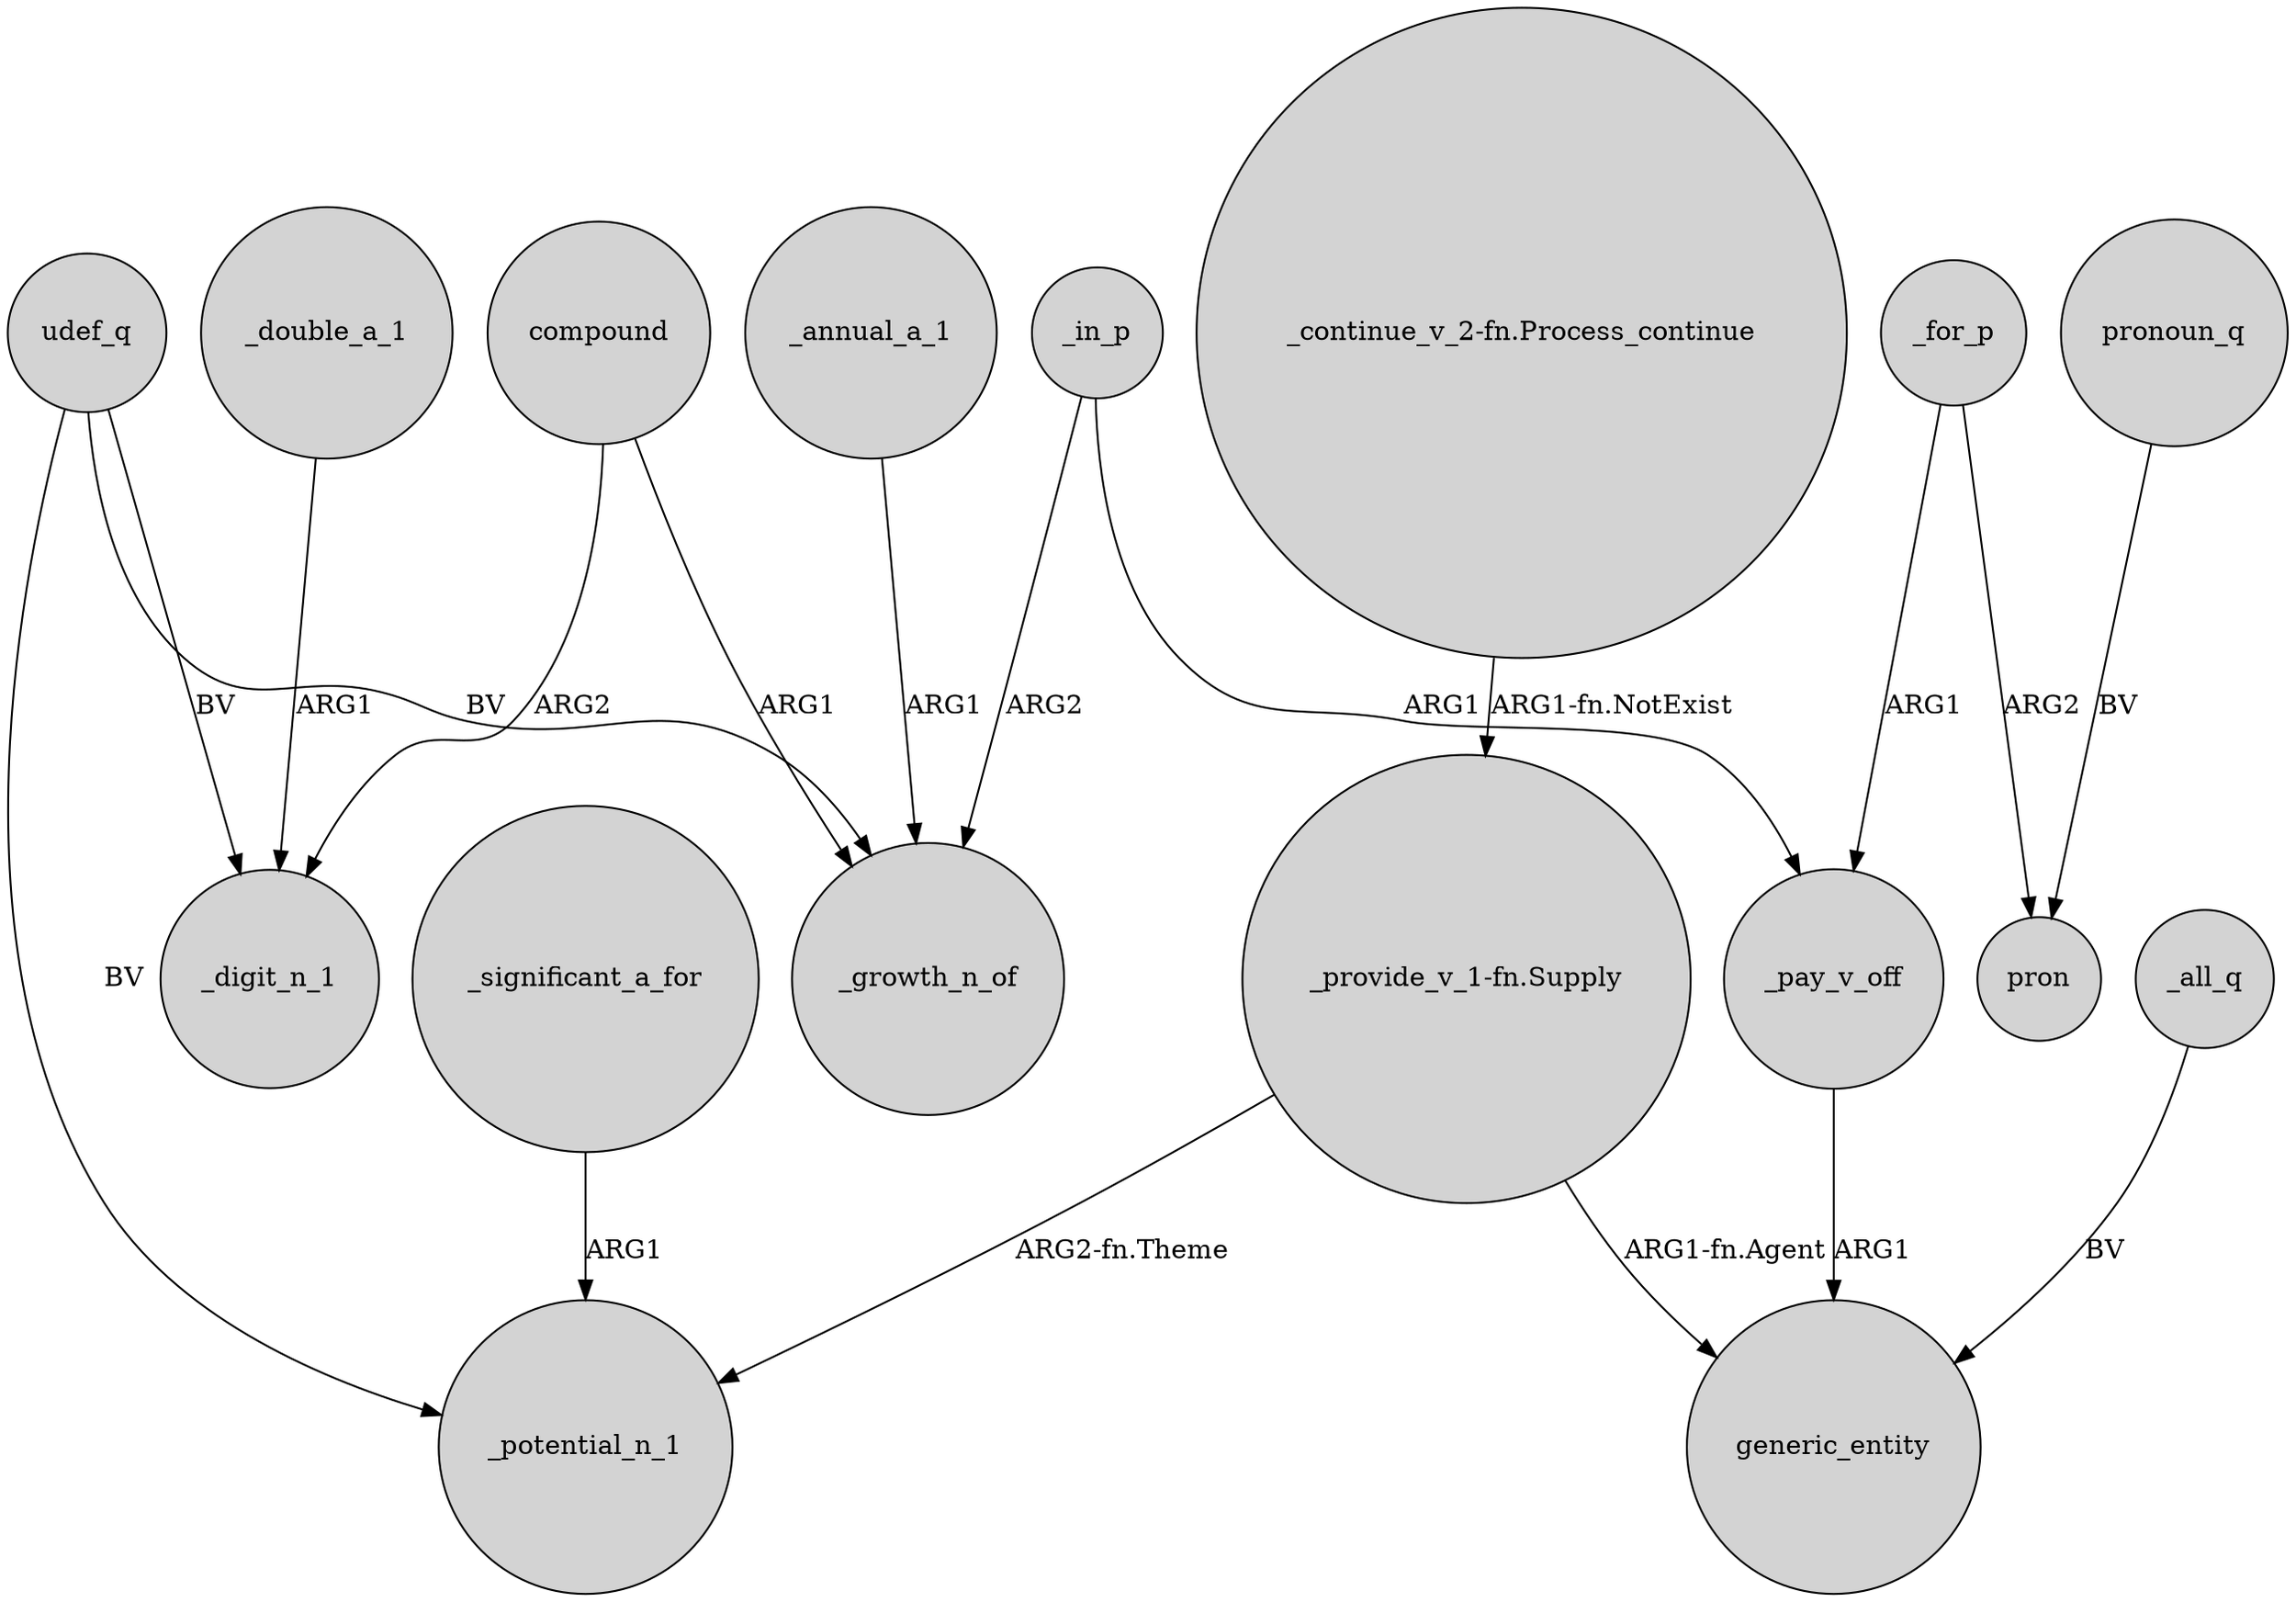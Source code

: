 digraph {
	node [shape=circle style=filled]
	"_provide_v_1-fn.Supply" -> generic_entity [label="ARG1-fn.Agent"]
	_in_p -> _growth_n_of [label=ARG2]
	"_continue_v_2-fn.Process_continue" -> "_provide_v_1-fn.Supply" [label="ARG1-fn.NotExist"]
	"_provide_v_1-fn.Supply" -> _potential_n_1 [label="ARG2-fn.Theme"]
	_significant_a_for -> _potential_n_1 [label=ARG1]
	_for_p -> _pay_v_off [label=ARG1]
	udef_q -> _potential_n_1 [label=BV]
	compound -> _growth_n_of [label=ARG1]
	_for_p -> pron [label=ARG2]
	_double_a_1 -> _digit_n_1 [label=ARG1]
	compound -> _digit_n_1 [label=ARG2]
	_annual_a_1 -> _growth_n_of [label=ARG1]
	_in_p -> _pay_v_off [label=ARG1]
	udef_q -> _growth_n_of [label=BV]
	udef_q -> _digit_n_1 [label=BV]
	_pay_v_off -> generic_entity [label=ARG1]
	_all_q -> generic_entity [label=BV]
	pronoun_q -> pron [label=BV]
}
